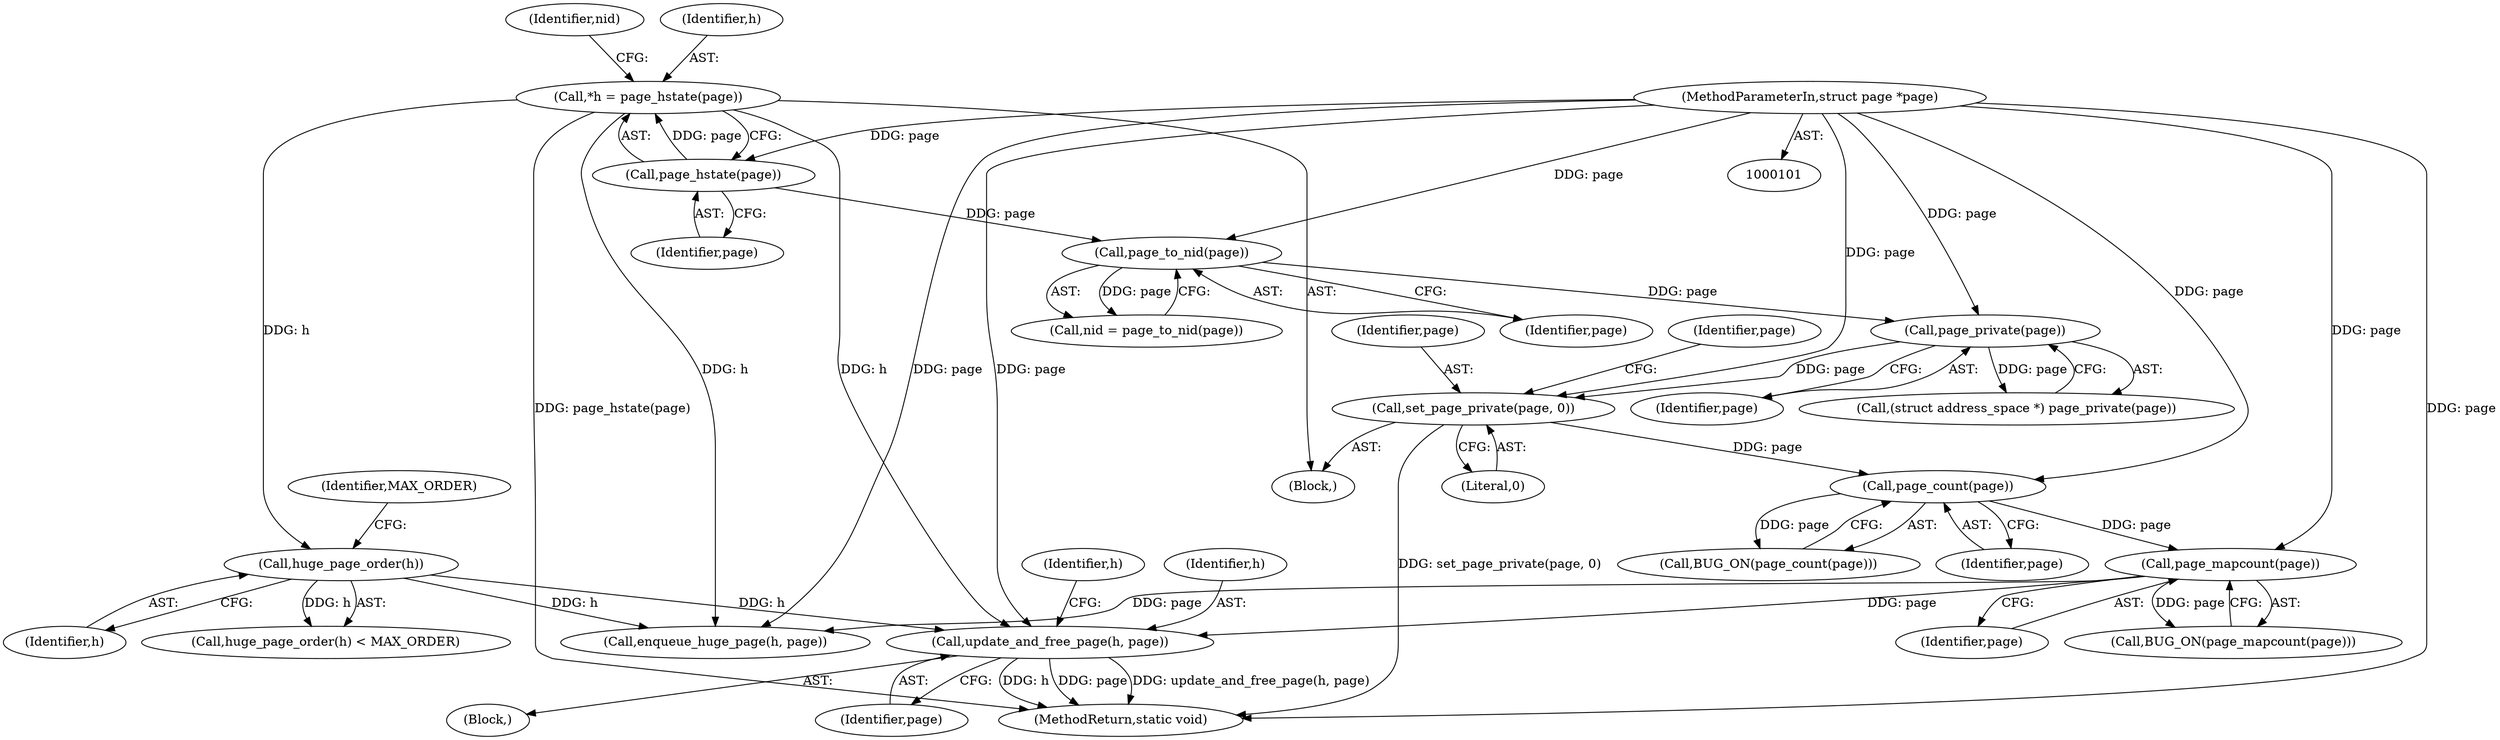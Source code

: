 digraph "0_linux_90481622d75715bfcb68501280a917dbfe516029_5@pointer" {
"1000155" [label="(Call,update_and_free_page(h, page))"];
"1000151" [label="(Call,huge_page_order(h))"];
"1000105" [label="(Call,*h = page_hstate(page))"];
"1000107" [label="(Call,page_hstate(page))"];
"1000102" [label="(MethodParameterIn,struct page *page)"];
"1000133" [label="(Call,page_mapcount(page))"];
"1000130" [label="(Call,page_count(page))"];
"1000121" [label="(Call,set_page_private(page, 0))"];
"1000119" [label="(Call,page_private(page))"];
"1000112" [label="(Call,page_to_nid(page))"];
"1000151" [label="(Call,huge_page_order(h))"];
"1000122" [label="(Identifier,page)"];
"1000150" [label="(Call,huge_page_order(h) < MAX_ORDER)"];
"1000117" [label="(Call,(struct address_space *) page_private(page))"];
"1000155" [label="(Call,update_and_free_page(h, page))"];
"1000154" [label="(Block,)"];
"1000105" [label="(Call,*h = page_hstate(page))"];
"1000181" [label="(MethodReturn,static void)"];
"1000119" [label="(Call,page_private(page))"];
"1000160" [label="(Identifier,h)"];
"1000133" [label="(Call,page_mapcount(page))"];
"1000121" [label="(Call,set_page_private(page, 0))"];
"1000110" [label="(Call,nid = page_to_nid(page))"];
"1000131" [label="(Identifier,page)"];
"1000153" [label="(Identifier,MAX_ORDER)"];
"1000134" [label="(Identifier,page)"];
"1000120" [label="(Identifier,page)"];
"1000102" [label="(MethodParameterIn,struct page *page)"];
"1000103" [label="(Block,)"];
"1000130" [label="(Call,page_count(page))"];
"1000111" [label="(Identifier,nid)"];
"1000112" [label="(Call,page_to_nid(page))"];
"1000107" [label="(Call,page_hstate(page))"];
"1000156" [label="(Identifier,h)"];
"1000157" [label="(Identifier,page)"];
"1000152" [label="(Identifier,h)"];
"1000170" [label="(Call,enqueue_huge_page(h, page))"];
"1000126" [label="(Identifier,page)"];
"1000113" [label="(Identifier,page)"];
"1000123" [label="(Literal,0)"];
"1000108" [label="(Identifier,page)"];
"1000106" [label="(Identifier,h)"];
"1000129" [label="(Call,BUG_ON(page_count(page)))"];
"1000132" [label="(Call,BUG_ON(page_mapcount(page)))"];
"1000155" -> "1000154"  [label="AST: "];
"1000155" -> "1000157"  [label="CFG: "];
"1000156" -> "1000155"  [label="AST: "];
"1000157" -> "1000155"  [label="AST: "];
"1000160" -> "1000155"  [label="CFG: "];
"1000155" -> "1000181"  [label="DDG: page"];
"1000155" -> "1000181"  [label="DDG: update_and_free_page(h, page)"];
"1000155" -> "1000181"  [label="DDG: h"];
"1000151" -> "1000155"  [label="DDG: h"];
"1000105" -> "1000155"  [label="DDG: h"];
"1000133" -> "1000155"  [label="DDG: page"];
"1000102" -> "1000155"  [label="DDG: page"];
"1000151" -> "1000150"  [label="AST: "];
"1000151" -> "1000152"  [label="CFG: "];
"1000152" -> "1000151"  [label="AST: "];
"1000153" -> "1000151"  [label="CFG: "];
"1000151" -> "1000150"  [label="DDG: h"];
"1000105" -> "1000151"  [label="DDG: h"];
"1000151" -> "1000170"  [label="DDG: h"];
"1000105" -> "1000103"  [label="AST: "];
"1000105" -> "1000107"  [label="CFG: "];
"1000106" -> "1000105"  [label="AST: "];
"1000107" -> "1000105"  [label="AST: "];
"1000111" -> "1000105"  [label="CFG: "];
"1000105" -> "1000181"  [label="DDG: page_hstate(page)"];
"1000107" -> "1000105"  [label="DDG: page"];
"1000105" -> "1000170"  [label="DDG: h"];
"1000107" -> "1000108"  [label="CFG: "];
"1000108" -> "1000107"  [label="AST: "];
"1000102" -> "1000107"  [label="DDG: page"];
"1000107" -> "1000112"  [label="DDG: page"];
"1000102" -> "1000101"  [label="AST: "];
"1000102" -> "1000181"  [label="DDG: page"];
"1000102" -> "1000112"  [label="DDG: page"];
"1000102" -> "1000119"  [label="DDG: page"];
"1000102" -> "1000121"  [label="DDG: page"];
"1000102" -> "1000130"  [label="DDG: page"];
"1000102" -> "1000133"  [label="DDG: page"];
"1000102" -> "1000170"  [label="DDG: page"];
"1000133" -> "1000132"  [label="AST: "];
"1000133" -> "1000134"  [label="CFG: "];
"1000134" -> "1000133"  [label="AST: "];
"1000132" -> "1000133"  [label="CFG: "];
"1000133" -> "1000132"  [label="DDG: page"];
"1000130" -> "1000133"  [label="DDG: page"];
"1000133" -> "1000170"  [label="DDG: page"];
"1000130" -> "1000129"  [label="AST: "];
"1000130" -> "1000131"  [label="CFG: "];
"1000131" -> "1000130"  [label="AST: "];
"1000129" -> "1000130"  [label="CFG: "];
"1000130" -> "1000129"  [label="DDG: page"];
"1000121" -> "1000130"  [label="DDG: page"];
"1000121" -> "1000103"  [label="AST: "];
"1000121" -> "1000123"  [label="CFG: "];
"1000122" -> "1000121"  [label="AST: "];
"1000123" -> "1000121"  [label="AST: "];
"1000126" -> "1000121"  [label="CFG: "];
"1000121" -> "1000181"  [label="DDG: set_page_private(page, 0)"];
"1000119" -> "1000121"  [label="DDG: page"];
"1000119" -> "1000117"  [label="AST: "];
"1000119" -> "1000120"  [label="CFG: "];
"1000120" -> "1000119"  [label="AST: "];
"1000117" -> "1000119"  [label="CFG: "];
"1000119" -> "1000117"  [label="DDG: page"];
"1000112" -> "1000119"  [label="DDG: page"];
"1000112" -> "1000110"  [label="AST: "];
"1000112" -> "1000113"  [label="CFG: "];
"1000113" -> "1000112"  [label="AST: "];
"1000110" -> "1000112"  [label="CFG: "];
"1000112" -> "1000110"  [label="DDG: page"];
}
